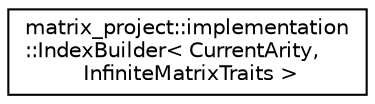 digraph "Graphical Class Hierarchy"
{
  edge [fontname="Helvetica",fontsize="10",labelfontname="Helvetica",labelfontsize="10"];
  node [fontname="Helvetica",fontsize="10",shape=record];
  rankdir="LR";
  Node1 [label="matrix_project::implementation\l::IndexBuilder\< CurrentArity,\l InfiniteMatrixTraits \>",height=0.2,width=0.4,color="black", fillcolor="white", style="filled",URL="$structmatrix__project_1_1implementation_1_1IndexBuilder.html"];
}

